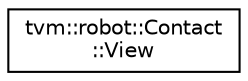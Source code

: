 digraph "Graphical Class Hierarchy"
{
  edge [fontname="Helvetica",fontsize="10",labelfontname="Helvetica",labelfontsize="10"];
  node [fontname="Helvetica",fontsize="10",shape=record];
  rankdir="LR";
  Node0 [label="tvm::robot::Contact\l::View",height=0.2,width=0.4,color="black", fillcolor="white", style="filled",URL="$structtvm_1_1robot_1_1Contact_1_1View.html"];
}
